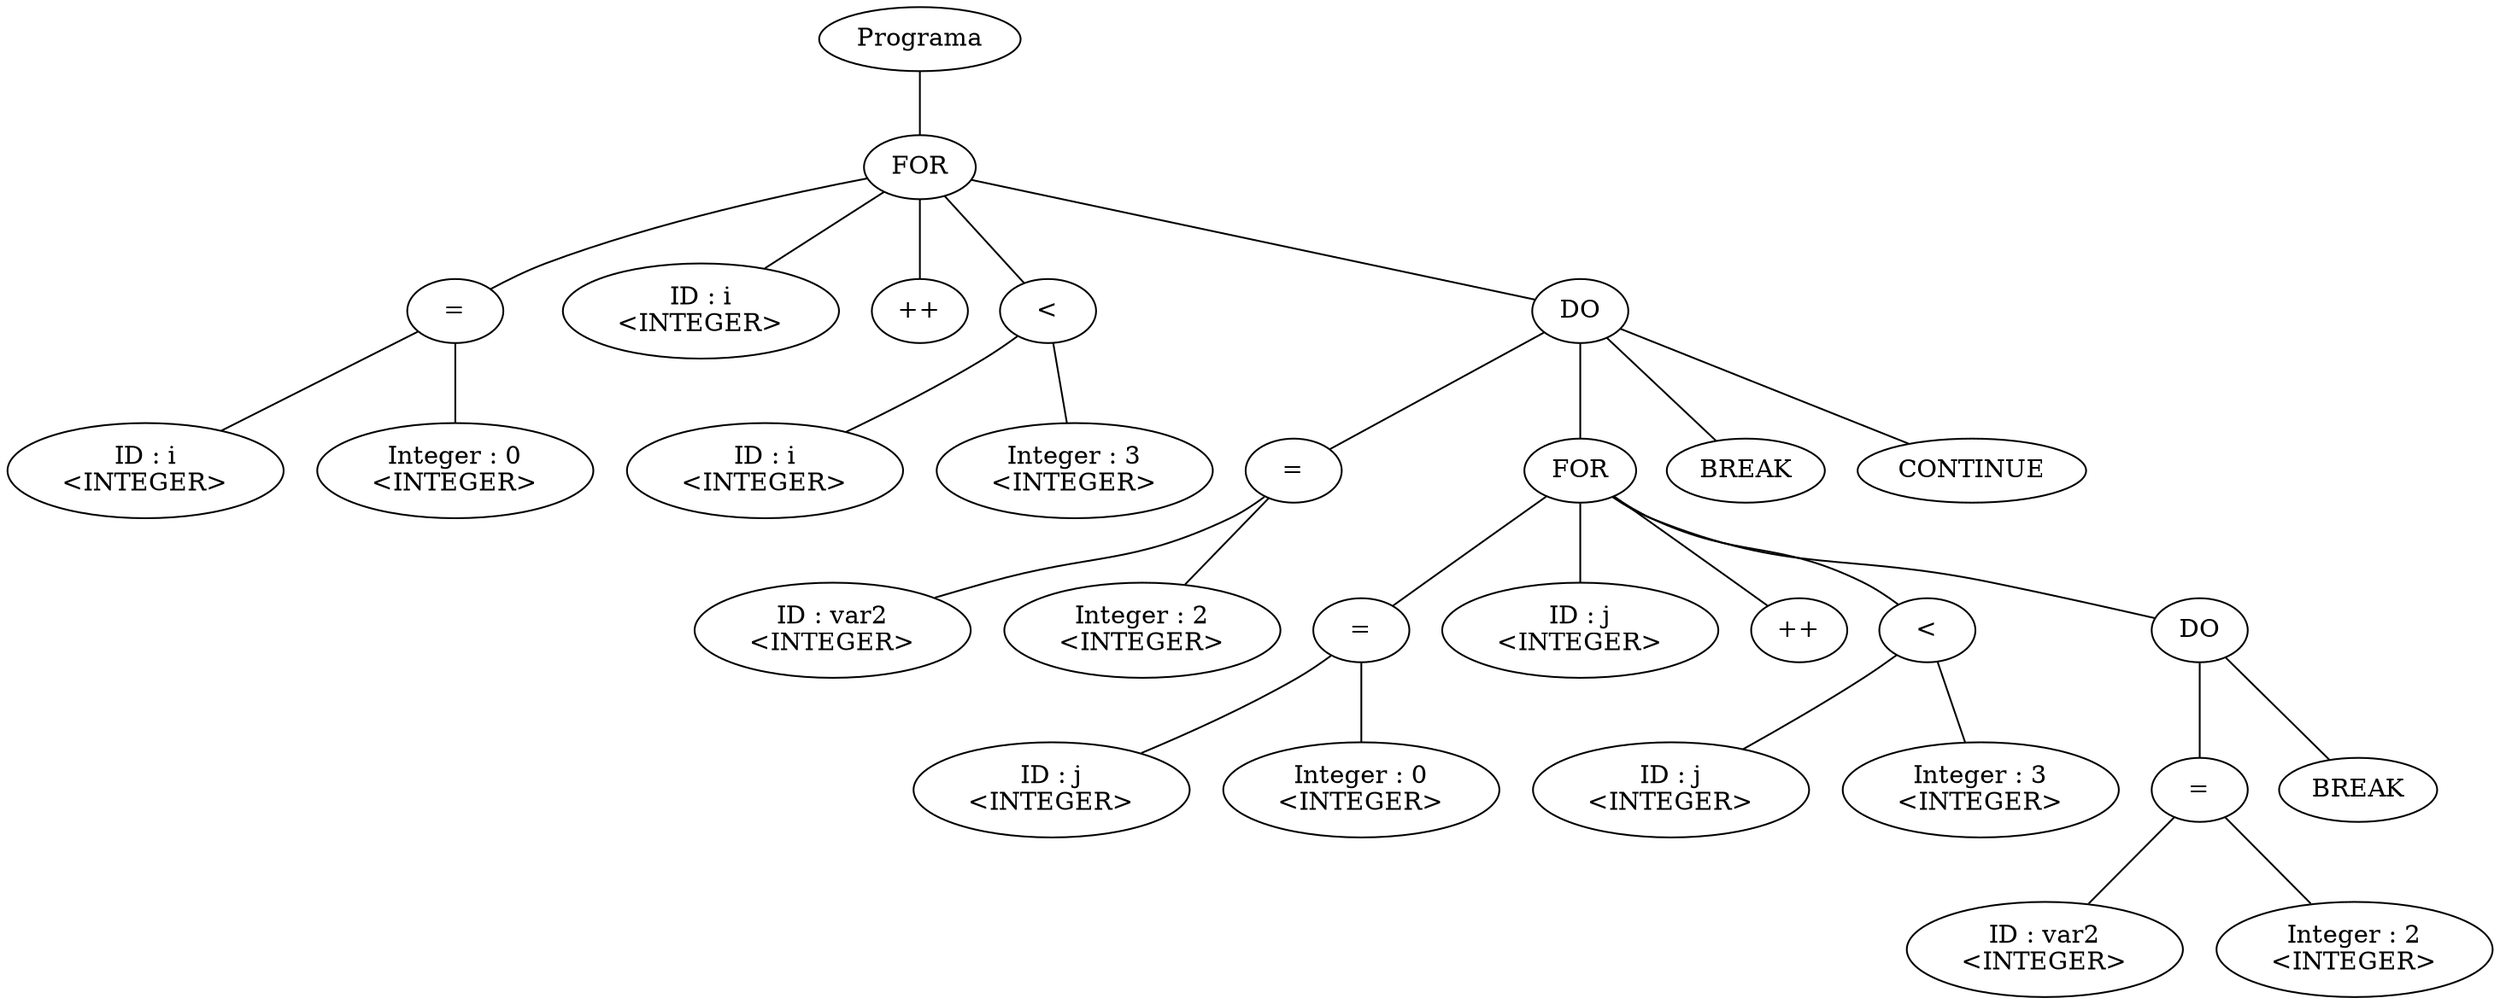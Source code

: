 graph G {nodo_1371013834[label="Programa"]
nodo_817111109[label="FOR"]
nodo_1371013834--nodo_817111109
nodo_246209899[label="="]
nodo_817111109--nodo_246209899
nodo_701992283[label="ID : i\n<INTEGER>"]
nodo_246209899--nodo_701992283
nodo_954754297[label="Integer : 0\n<INTEGER>"]
nodo_246209899--nodo_954754297
nodo_817111109--nodo_1105201790
nodo_1105201790[label="ID : i\n<INTEGER>"]
nodo_817111109--nodo_701488553
nodo_701488553[label="++"]
nodo_1414068812[label="<"]
nodo_817111109--nodo_1414068812
nodo_805077904[label="ID : i\n<INTEGER>"]
nodo_1414068812--nodo_805077904
nodo_2013864275[label="Integer : 3\n<INTEGER>"]
nodo_1414068812--nodo_2013864275
nodo_817111109--nodo_750493364
nodo_750493364[label="DO"]
nodo_964388822[label="="]
nodo_750493364--nodo_964388822
nodo_712142895[label="ID : var2\n<INTEGER>"]
nodo_964388822--nodo_712142895
nodo_1641649906[label="Integer : 2\n<INTEGER>"]
nodo_964388822--nodo_1641649906
nodo_1357586467[label="FOR"]
nodo_750493364--nodo_1357586467
nodo_852277311[label="="]
nodo_1357586467--nodo_852277311
nodo_193348929[label="ID : j\n<INTEGER>"]
nodo_852277311--nodo_193348929
nodo_642071749[label="Integer : 0\n<INTEGER>"]
nodo_852277311--nodo_642071749
nodo_1357586467--nodo_2029822621
nodo_2029822621[label="ID : j\n<INTEGER>"]
nodo_1357586467--nodo_799468054
nodo_799468054[label="++"]
nodo_1105808526[label="<"]
nodo_1357586467--nodo_1105808526
nodo_1313203042[label="ID : j\n<INTEGER>"]
nodo_1105808526--nodo_1313203042
nodo_1454069478[label="Integer : 3\n<INTEGER>"]
nodo_1105808526--nodo_1454069478
nodo_1357586467--nodo_832478326
nodo_832478326[label="DO"]
nodo_1272901348[label="="]
nodo_832478326--nodo_1272901348
nodo_1087919661[label="ID : var2\n<INTEGER>"]
nodo_1272901348--nodo_1087919661
nodo_560456615[label="Integer : 2\n<INTEGER>"]
nodo_1272901348--nodo_560456615
nodo_771202315[label="BREAK"]
nodo_832478326--nodo_771202315
nodo_300085151[label="BREAK"]
nodo_750493364--nodo_300085151
nodo_327793328[label="CONTINUE"]
nodo_750493364--nodo_327793328
}
